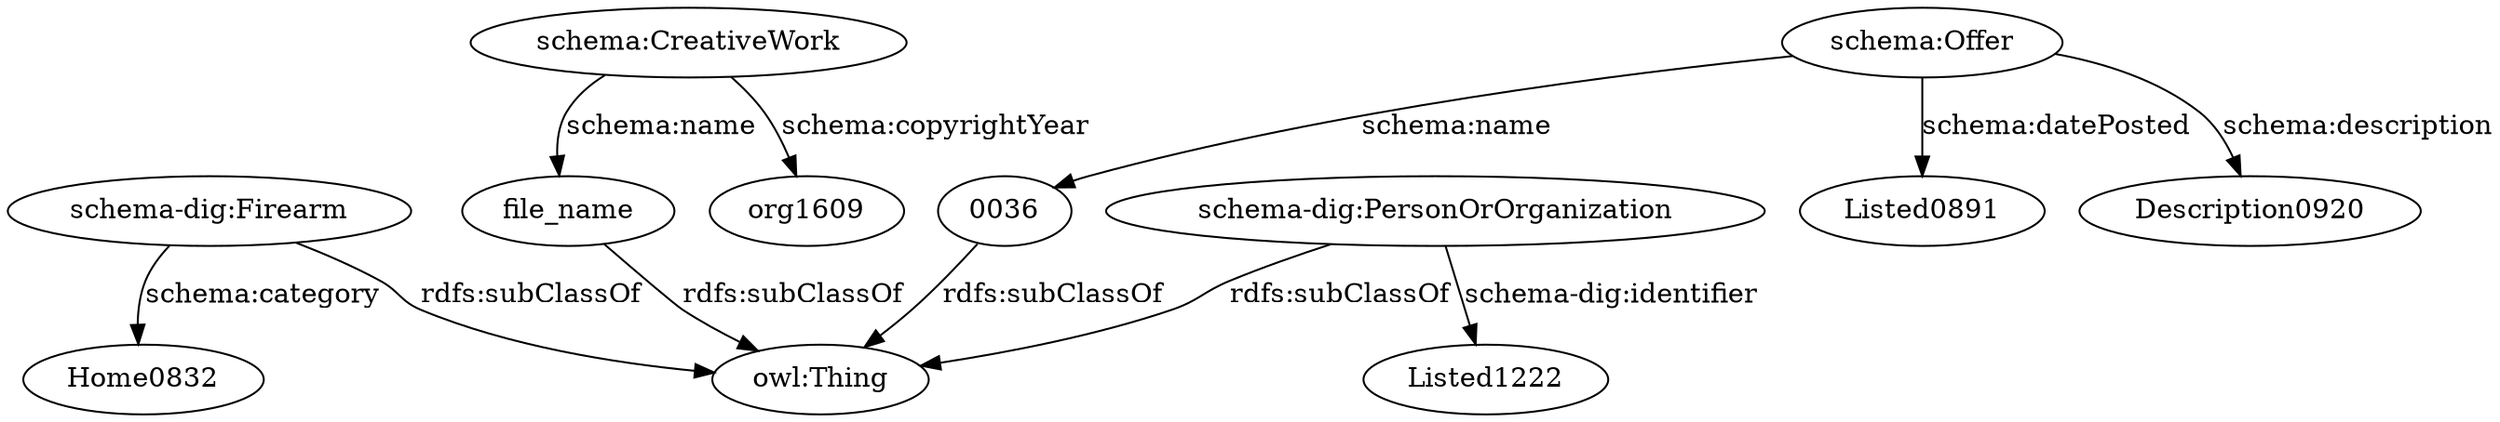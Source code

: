 digraph {
  Home0832 [type=attribute_name,label=Home0832]
  "schema-dig:Firearm1" [type=class_uri,label="schema-dig:Firearm"]
  Listed1222 [type=attribute_name,label=Listed1222]
  "schema-dig:PersonOrOrganization1" [type=class_uri,label="schema-dig:PersonOrOrganization"]
  org1609 [type=attribute_name,label=org1609]
  "schema:CreativeWork1" [type=class_uri,label="schema:CreativeWork"]
  file_name [type=attribute_name,label=file_name]
  Listed0891 [type=attribute_name,label=Listed0891]
  "schema:Offer1" [type=class_uri,label="schema:Offer"]
  Description0920 [type=attribute_name,label=Description0920]
  "0036" [type=attribute_name,label="0036"]
  "owl:Thing" [type=special,label="owl:Thing"]
  "schema-dig:Firearm1" -> Home0832 [label="schema:category",type=st_property_uri]
  "schema-dig:PersonOrOrganization1" -> Listed1222 [label="schema-dig:identifier",type=st_property_uri]
  "schema:CreativeWork1" -> org1609 [label="schema:copyrightYear",type=st_property_uri]
  "schema:CreativeWork1" -> file_name [label="schema:name",type=st_property_uri]
  "schema:Offer1" -> Listed0891 [label="schema:datePosted",type=st_property_uri]
  "schema:Offer1" -> Description0920 [label="schema:description",type=st_property_uri]
  "schema:Offer1" -> "0036" [label="schema:name",type=st_property_uri]
  "schema-dig:Firearm1" -> "owl:Thing" [label="rdfs:subClassOf",type=inherited]
  "schema-dig:PersonOrOrganization1" -> "owl:Thing" [label="rdfs:subClassOf",type=inherited]
  file_name -> "owl:Thing" [label="rdfs:subClassOf",type=inherited]
  "0036" -> "owl:Thing" [label="rdfs:subClassOf",type=inherited]
}
